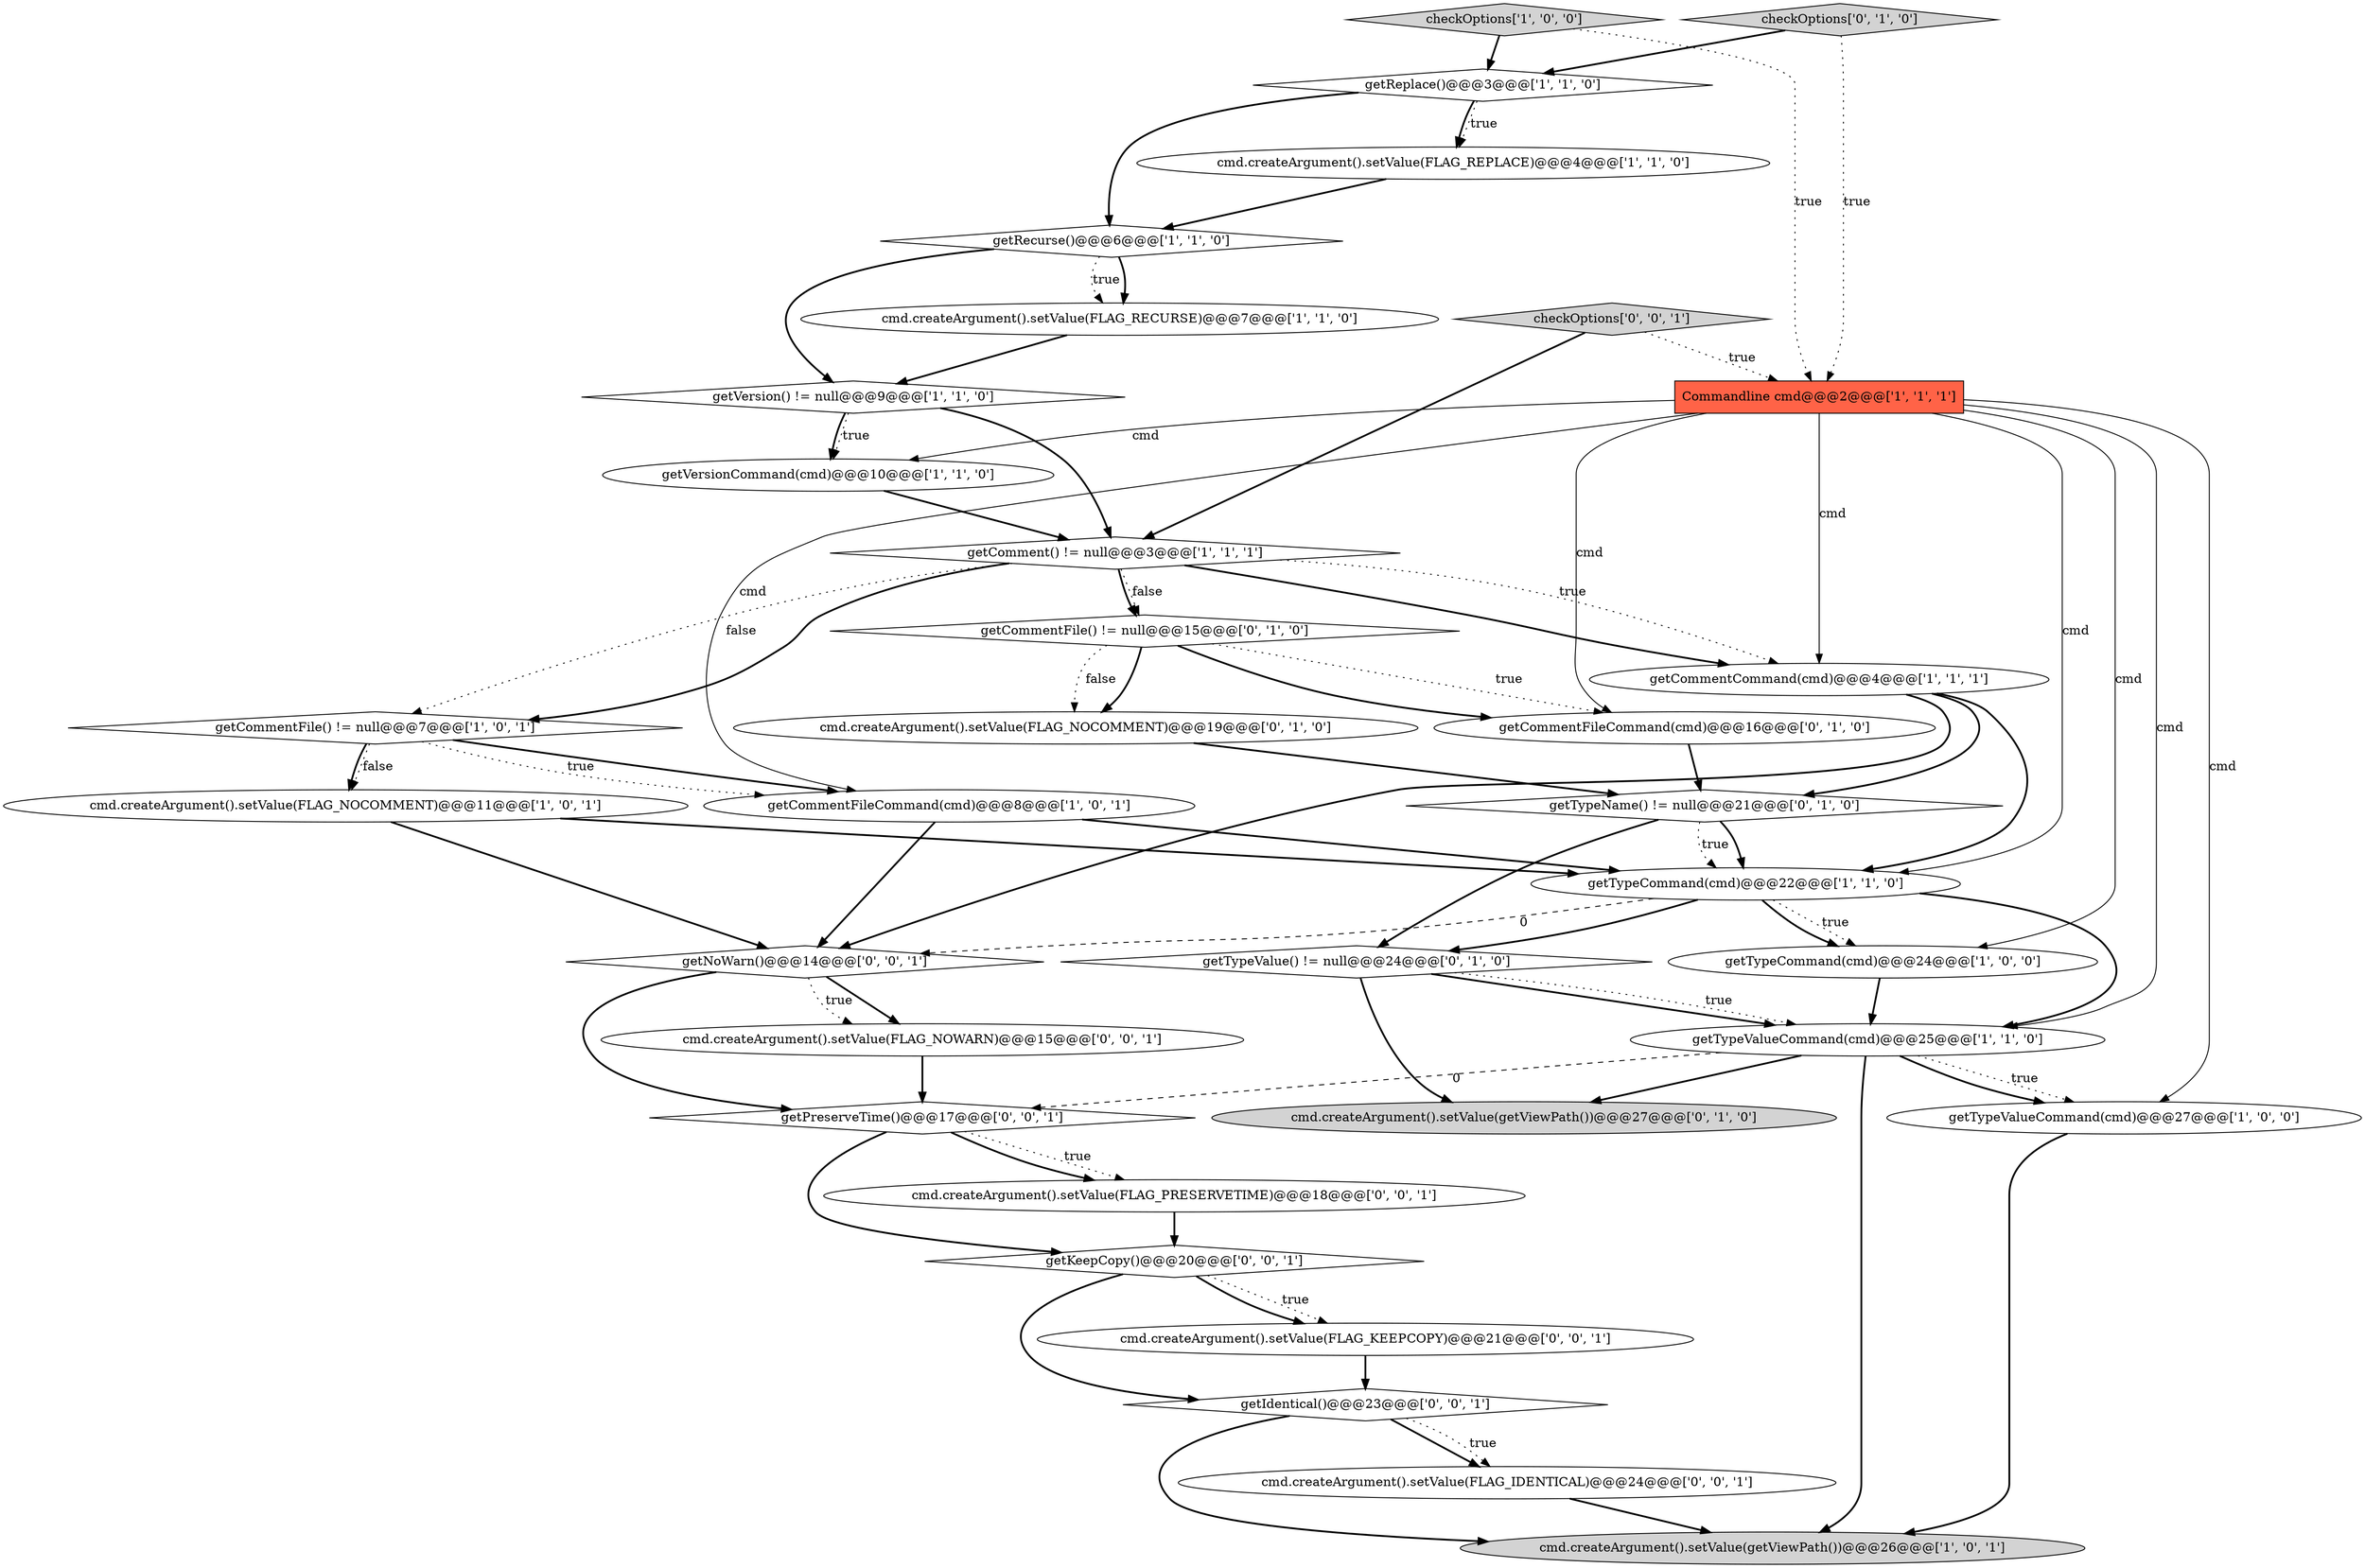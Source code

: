 digraph {
8 [style = filled, label = "cmd.createArgument().setValue(FLAG_NOCOMMENT)@@@11@@@['1', '0', '1']", fillcolor = white, shape = ellipse image = "AAA0AAABBB1BBB"];
21 [style = filled, label = "getCommentFileCommand(cmd)@@@16@@@['0', '1', '0']", fillcolor = white, shape = ellipse image = "AAA0AAABBB2BBB"];
4 [style = filled, label = "Commandline cmd@@@2@@@['1', '1', '1']", fillcolor = tomato, shape = box image = "AAA0AAABBB1BBB"];
3 [style = filled, label = "cmd.createArgument().setValue(FLAG_REPLACE)@@@4@@@['1', '1', '0']", fillcolor = white, shape = ellipse image = "AAA0AAABBB1BBB"];
22 [style = filled, label = "cmd.createArgument().setValue(getViewPath())@@@27@@@['0', '1', '0']", fillcolor = lightgray, shape = ellipse image = "AAA0AAABBB2BBB"];
2 [style = filled, label = "checkOptions['1', '0', '0']", fillcolor = lightgray, shape = diamond image = "AAA0AAABBB1BBB"];
28 [style = filled, label = "getIdentical()@@@23@@@['0', '0', '1']", fillcolor = white, shape = diamond image = "AAA0AAABBB3BBB"];
10 [style = filled, label = "getCommentFile() != null@@@7@@@['1', '0', '1']", fillcolor = white, shape = diamond image = "AAA0AAABBB1BBB"];
26 [style = filled, label = "cmd.createArgument().setValue(FLAG_KEEPCOPY)@@@21@@@['0', '0', '1']", fillcolor = white, shape = ellipse image = "AAA0AAABBB3BBB"];
13 [style = filled, label = "getTypeValueCommand(cmd)@@@27@@@['1', '0', '0']", fillcolor = white, shape = ellipse image = "AAA0AAABBB1BBB"];
32 [style = filled, label = "cmd.createArgument().setValue(FLAG_IDENTICAL)@@@24@@@['0', '0', '1']", fillcolor = white, shape = ellipse image = "AAA0AAABBB3BBB"];
20 [style = filled, label = "cmd.createArgument().setValue(FLAG_NOCOMMENT)@@@19@@@['0', '1', '0']", fillcolor = white, shape = ellipse image = "AAA0AAABBB2BBB"];
24 [style = filled, label = "getCommentFile() != null@@@15@@@['0', '1', '0']", fillcolor = white, shape = diamond image = "AAA1AAABBB2BBB"];
29 [style = filled, label = "cmd.createArgument().setValue(FLAG_PRESERVETIME)@@@18@@@['0', '0', '1']", fillcolor = white, shape = ellipse image = "AAA0AAABBB3BBB"];
5 [style = filled, label = "getTypeCommand(cmd)@@@22@@@['1', '1', '0']", fillcolor = white, shape = ellipse image = "AAA0AAABBB1BBB"];
7 [style = filled, label = "getComment() != null@@@3@@@['1', '1', '1']", fillcolor = white, shape = diamond image = "AAA0AAABBB1BBB"];
0 [style = filled, label = "cmd.createArgument().setValue(FLAG_RECURSE)@@@7@@@['1', '1', '0']", fillcolor = white, shape = ellipse image = "AAA0AAABBB1BBB"];
9 [style = filled, label = "getTypeValueCommand(cmd)@@@25@@@['1', '1', '0']", fillcolor = white, shape = ellipse image = "AAA0AAABBB1BBB"];
25 [style = filled, label = "cmd.createArgument().setValue(FLAG_NOWARN)@@@15@@@['0', '0', '1']", fillcolor = white, shape = ellipse image = "AAA0AAABBB3BBB"];
14 [style = filled, label = "getReplace()@@@3@@@['1', '1', '0']", fillcolor = white, shape = diamond image = "AAA0AAABBB1BBB"];
31 [style = filled, label = "checkOptions['0', '0', '1']", fillcolor = lightgray, shape = diamond image = "AAA0AAABBB3BBB"];
19 [style = filled, label = "getTypeName() != null@@@21@@@['0', '1', '0']", fillcolor = white, shape = diamond image = "AAA0AAABBB2BBB"];
30 [style = filled, label = "getNoWarn()@@@14@@@['0', '0', '1']", fillcolor = white, shape = diamond image = "AAA0AAABBB3BBB"];
11 [style = filled, label = "cmd.createArgument().setValue(getViewPath())@@@26@@@['1', '0', '1']", fillcolor = lightgray, shape = ellipse image = "AAA0AAABBB1BBB"];
1 [style = filled, label = "getVersionCommand(cmd)@@@10@@@['1', '1', '0']", fillcolor = white, shape = ellipse image = "AAA0AAABBB1BBB"];
12 [style = filled, label = "getTypeCommand(cmd)@@@24@@@['1', '0', '0']", fillcolor = white, shape = ellipse image = "AAA0AAABBB1BBB"];
27 [style = filled, label = "getKeepCopy()@@@20@@@['0', '0', '1']", fillcolor = white, shape = diamond image = "AAA0AAABBB3BBB"];
15 [style = filled, label = "getVersion() != null@@@9@@@['1', '1', '0']", fillcolor = white, shape = diamond image = "AAA0AAABBB1BBB"];
6 [style = filled, label = "getCommentFileCommand(cmd)@@@8@@@['1', '0', '1']", fillcolor = white, shape = ellipse image = "AAA0AAABBB1BBB"];
17 [style = filled, label = "getCommentCommand(cmd)@@@4@@@['1', '1', '1']", fillcolor = white, shape = ellipse image = "AAA0AAABBB1BBB"];
23 [style = filled, label = "getTypeValue() != null@@@24@@@['0', '1', '0']", fillcolor = white, shape = diamond image = "AAA0AAABBB2BBB"];
33 [style = filled, label = "getPreserveTime()@@@17@@@['0', '0', '1']", fillcolor = white, shape = diamond image = "AAA0AAABBB3BBB"];
18 [style = filled, label = "checkOptions['0', '1', '0']", fillcolor = lightgray, shape = diamond image = "AAA0AAABBB2BBB"];
16 [style = filled, label = "getRecurse()@@@6@@@['1', '1', '0']", fillcolor = white, shape = diamond image = "AAA0AAABBB1BBB"];
24->21 [style = bold, label=""];
9->22 [style = bold, label=""];
23->22 [style = bold, label=""];
33->27 [style = bold, label=""];
23->9 [style = bold, label=""];
29->27 [style = bold, label=""];
2->4 [style = dotted, label="true"];
15->1 [style = bold, label=""];
14->3 [style = bold, label=""];
8->5 [style = bold, label=""];
10->8 [style = dotted, label="false"];
4->5 [style = solid, label="cmd"];
7->17 [style = dotted, label="true"];
14->16 [style = bold, label=""];
10->6 [style = bold, label=""];
14->3 [style = dotted, label="true"];
9->11 [style = bold, label=""];
7->10 [style = bold, label=""];
19->5 [style = bold, label=""];
24->20 [style = bold, label=""];
27->28 [style = bold, label=""];
15->1 [style = dotted, label="true"];
31->4 [style = dotted, label="true"];
17->19 [style = bold, label=""];
9->33 [style = dashed, label="0"];
28->32 [style = bold, label=""];
9->13 [style = dotted, label="true"];
9->13 [style = bold, label=""];
4->6 [style = solid, label="cmd"];
4->13 [style = solid, label="cmd"];
16->0 [style = bold, label=""];
16->15 [style = bold, label=""];
19->5 [style = dotted, label="true"];
10->8 [style = bold, label=""];
25->33 [style = bold, label=""];
32->11 [style = bold, label=""];
5->12 [style = dotted, label="true"];
24->21 [style = dotted, label="true"];
5->9 [style = bold, label=""];
7->10 [style = dotted, label="false"];
27->26 [style = dotted, label="true"];
23->9 [style = dotted, label="true"];
4->12 [style = solid, label="cmd"];
15->7 [style = bold, label=""];
19->23 [style = bold, label=""];
30->25 [style = bold, label=""];
20->19 [style = bold, label=""];
4->17 [style = solid, label="cmd"];
12->9 [style = bold, label=""];
4->1 [style = solid, label="cmd"];
13->11 [style = bold, label=""];
21->19 [style = bold, label=""];
0->15 [style = bold, label=""];
30->33 [style = bold, label=""];
18->4 [style = dotted, label="true"];
16->0 [style = dotted, label="true"];
5->23 [style = bold, label=""];
30->25 [style = dotted, label="true"];
33->29 [style = dotted, label="true"];
27->26 [style = bold, label=""];
6->5 [style = bold, label=""];
26->28 [style = bold, label=""];
5->30 [style = dashed, label="0"];
7->17 [style = bold, label=""];
10->6 [style = dotted, label="true"];
7->24 [style = bold, label=""];
5->12 [style = bold, label=""];
2->14 [style = bold, label=""];
3->16 [style = bold, label=""];
28->32 [style = dotted, label="true"];
1->7 [style = bold, label=""];
8->30 [style = bold, label=""];
18->14 [style = bold, label=""];
28->11 [style = bold, label=""];
4->21 [style = solid, label="cmd"];
24->20 [style = dotted, label="false"];
17->30 [style = bold, label=""];
4->9 [style = solid, label="cmd"];
33->29 [style = bold, label=""];
17->5 [style = bold, label=""];
6->30 [style = bold, label=""];
31->7 [style = bold, label=""];
7->24 [style = dotted, label="false"];
}
